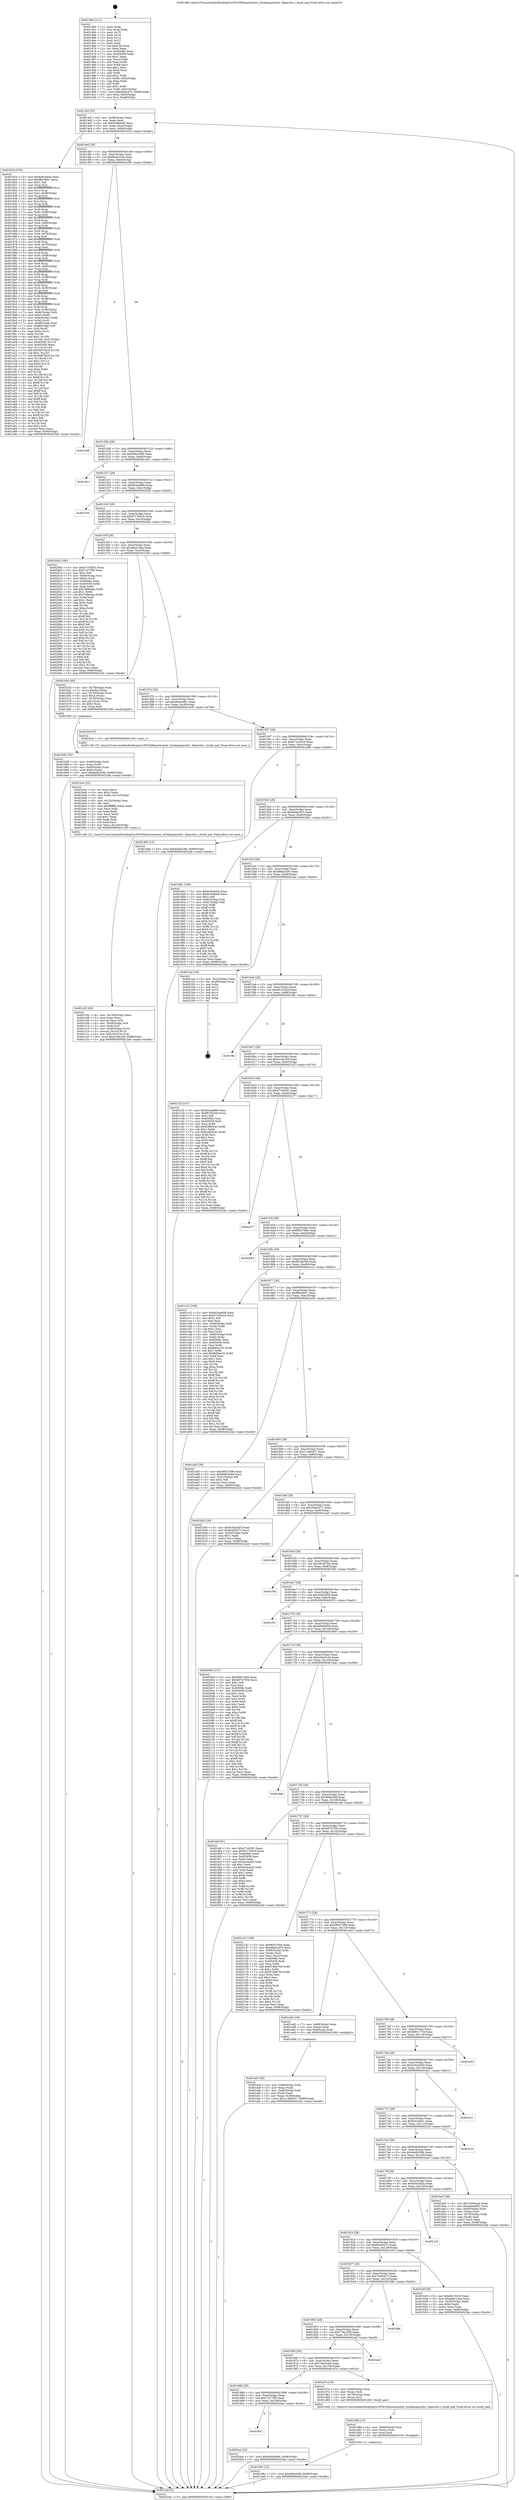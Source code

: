digraph "0x401460" {
  label = "0x401460 (/mnt/c/Users/mathe/Desktop/tcc/POCII/binaries/extr_h2odepspicotlst..libpicotls.c_build_aad_Final-ollvm.out::main(0))"
  labelloc = "t"
  node[shape=record]

  Entry [label="",width=0.3,height=0.3,shape=circle,fillcolor=black,style=filled]
  "0x4014cf" [label="{
     0x4014cf [32]\l
     | [instrs]\l
     &nbsp;&nbsp;0x4014cf \<+6\>: mov -0x98(%rbp),%eax\l
     &nbsp;&nbsp;0x4014d5 \<+2\>: mov %eax,%ecx\l
     &nbsp;&nbsp;0x4014d7 \<+6\>: sub $0x818febd8,%ecx\l
     &nbsp;&nbsp;0x4014dd \<+6\>: mov %eax,-0xac(%rbp)\l
     &nbsp;&nbsp;0x4014e3 \<+6\>: mov %ecx,-0xb0(%rbp)\l
     &nbsp;&nbsp;0x4014e9 \<+6\>: je 000000000040191b \<main+0x4bb\>\l
  }"]
  "0x40191b" [label="{
     0x40191b [376]\l
     | [instrs]\l
     &nbsp;&nbsp;0x40191b \<+5\>: mov $0x6c6c4d3a,%eax\l
     &nbsp;&nbsp;0x401920 \<+5\>: mov $0xff6c0b91,%ecx\l
     &nbsp;&nbsp;0x401925 \<+2\>: mov $0x1,%dl\l
     &nbsp;&nbsp;0x401927 \<+3\>: mov %rsp,%rsi\l
     &nbsp;&nbsp;0x40192a \<+4\>: add $0xfffffffffffffff0,%rsi\l
     &nbsp;&nbsp;0x40192e \<+3\>: mov %rsi,%rsp\l
     &nbsp;&nbsp;0x401931 \<+7\>: mov %rsi,-0x90(%rbp)\l
     &nbsp;&nbsp;0x401938 \<+3\>: mov %rsp,%rsi\l
     &nbsp;&nbsp;0x40193b \<+4\>: add $0xfffffffffffffff0,%rsi\l
     &nbsp;&nbsp;0x40193f \<+3\>: mov %rsi,%rsp\l
     &nbsp;&nbsp;0x401942 \<+3\>: mov %rsp,%rdi\l
     &nbsp;&nbsp;0x401945 \<+4\>: add $0xfffffffffffffff0,%rdi\l
     &nbsp;&nbsp;0x401949 \<+3\>: mov %rdi,%rsp\l
     &nbsp;&nbsp;0x40194c \<+7\>: mov %rdi,-0x88(%rbp)\l
     &nbsp;&nbsp;0x401953 \<+3\>: mov %rsp,%rdi\l
     &nbsp;&nbsp;0x401956 \<+4\>: add $0xfffffffffffffff0,%rdi\l
     &nbsp;&nbsp;0x40195a \<+3\>: mov %rdi,%rsp\l
     &nbsp;&nbsp;0x40195d \<+4\>: mov %rdi,-0x80(%rbp)\l
     &nbsp;&nbsp;0x401961 \<+3\>: mov %rsp,%rdi\l
     &nbsp;&nbsp;0x401964 \<+4\>: add $0xfffffffffffffff0,%rdi\l
     &nbsp;&nbsp;0x401968 \<+3\>: mov %rdi,%rsp\l
     &nbsp;&nbsp;0x40196b \<+4\>: mov %rdi,-0x78(%rbp)\l
     &nbsp;&nbsp;0x40196f \<+3\>: mov %rsp,%rdi\l
     &nbsp;&nbsp;0x401972 \<+4\>: add $0xfffffffffffffff0,%rdi\l
     &nbsp;&nbsp;0x401976 \<+3\>: mov %rdi,%rsp\l
     &nbsp;&nbsp;0x401979 \<+4\>: mov %rdi,-0x70(%rbp)\l
     &nbsp;&nbsp;0x40197d \<+3\>: mov %rsp,%rdi\l
     &nbsp;&nbsp;0x401980 \<+4\>: add $0xfffffffffffffff0,%rdi\l
     &nbsp;&nbsp;0x401984 \<+3\>: mov %rdi,%rsp\l
     &nbsp;&nbsp;0x401987 \<+4\>: mov %rdi,-0x68(%rbp)\l
     &nbsp;&nbsp;0x40198b \<+3\>: mov %rsp,%rdi\l
     &nbsp;&nbsp;0x40198e \<+4\>: add $0xfffffffffffffff0,%rdi\l
     &nbsp;&nbsp;0x401992 \<+3\>: mov %rdi,%rsp\l
     &nbsp;&nbsp;0x401995 \<+4\>: mov %rdi,-0x60(%rbp)\l
     &nbsp;&nbsp;0x401999 \<+3\>: mov %rsp,%rdi\l
     &nbsp;&nbsp;0x40199c \<+4\>: add $0xfffffffffffffff0,%rdi\l
     &nbsp;&nbsp;0x4019a0 \<+3\>: mov %rdi,%rsp\l
     &nbsp;&nbsp;0x4019a3 \<+4\>: mov %rdi,-0x58(%rbp)\l
     &nbsp;&nbsp;0x4019a7 \<+3\>: mov %rsp,%rdi\l
     &nbsp;&nbsp;0x4019aa \<+4\>: add $0xfffffffffffffff0,%rdi\l
     &nbsp;&nbsp;0x4019ae \<+3\>: mov %rdi,%rsp\l
     &nbsp;&nbsp;0x4019b1 \<+4\>: mov %rdi,-0x50(%rbp)\l
     &nbsp;&nbsp;0x4019b5 \<+3\>: mov %rsp,%rdi\l
     &nbsp;&nbsp;0x4019b8 \<+4\>: add $0xfffffffffffffff0,%rdi\l
     &nbsp;&nbsp;0x4019bc \<+3\>: mov %rdi,%rsp\l
     &nbsp;&nbsp;0x4019bf \<+4\>: mov %rdi,-0x48(%rbp)\l
     &nbsp;&nbsp;0x4019c3 \<+3\>: mov %rsp,%rdi\l
     &nbsp;&nbsp;0x4019c6 \<+4\>: add $0xfffffffffffffff0,%rdi\l
     &nbsp;&nbsp;0x4019ca \<+3\>: mov %rdi,%rsp\l
     &nbsp;&nbsp;0x4019cd \<+4\>: mov %rdi,-0x40(%rbp)\l
     &nbsp;&nbsp;0x4019d1 \<+7\>: mov -0x90(%rbp),%rdi\l
     &nbsp;&nbsp;0x4019d8 \<+6\>: movl $0x0,(%rdi)\l
     &nbsp;&nbsp;0x4019de \<+7\>: mov -0x9c(%rbp),%r8d\l
     &nbsp;&nbsp;0x4019e5 \<+3\>: mov %r8d,(%rsi)\l
     &nbsp;&nbsp;0x4019e8 \<+7\>: mov -0x88(%rbp),%rdi\l
     &nbsp;&nbsp;0x4019ef \<+7\>: mov -0xa8(%rbp),%r9\l
     &nbsp;&nbsp;0x4019f6 \<+3\>: mov %r9,(%rdi)\l
     &nbsp;&nbsp;0x4019f9 \<+3\>: cmpl $0x2,(%rsi)\l
     &nbsp;&nbsp;0x4019fc \<+4\>: setne %r10b\l
     &nbsp;&nbsp;0x401a00 \<+4\>: and $0x1,%r10b\l
     &nbsp;&nbsp;0x401a04 \<+4\>: mov %r10b,-0x31(%rbp)\l
     &nbsp;&nbsp;0x401a08 \<+8\>: mov 0x40508c,%r11d\l
     &nbsp;&nbsp;0x401a10 \<+7\>: mov 0x405058,%ebx\l
     &nbsp;&nbsp;0x401a17 \<+3\>: mov %r11d,%r14d\l
     &nbsp;&nbsp;0x401a1a \<+7\>: add $0x9287fac4,%r14d\l
     &nbsp;&nbsp;0x401a21 \<+4\>: sub $0x1,%r14d\l
     &nbsp;&nbsp;0x401a25 \<+7\>: sub $0x9287fac4,%r14d\l
     &nbsp;&nbsp;0x401a2c \<+4\>: imul %r14d,%r11d\l
     &nbsp;&nbsp;0x401a30 \<+4\>: and $0x1,%r11d\l
     &nbsp;&nbsp;0x401a34 \<+4\>: cmp $0x0,%r11d\l
     &nbsp;&nbsp;0x401a38 \<+4\>: sete %r10b\l
     &nbsp;&nbsp;0x401a3c \<+3\>: cmp $0xa,%ebx\l
     &nbsp;&nbsp;0x401a3f \<+4\>: setl %r15b\l
     &nbsp;&nbsp;0x401a43 \<+3\>: mov %r10b,%r12b\l
     &nbsp;&nbsp;0x401a46 \<+4\>: xor $0xff,%r12b\l
     &nbsp;&nbsp;0x401a4a \<+3\>: mov %r15b,%r13b\l
     &nbsp;&nbsp;0x401a4d \<+4\>: xor $0xff,%r13b\l
     &nbsp;&nbsp;0x401a51 \<+3\>: xor $0x1,%dl\l
     &nbsp;&nbsp;0x401a54 \<+3\>: mov %r12b,%sil\l
     &nbsp;&nbsp;0x401a57 \<+4\>: and $0xff,%sil\l
     &nbsp;&nbsp;0x401a5b \<+3\>: and %dl,%r10b\l
     &nbsp;&nbsp;0x401a5e \<+3\>: mov %r13b,%dil\l
     &nbsp;&nbsp;0x401a61 \<+4\>: and $0xff,%dil\l
     &nbsp;&nbsp;0x401a65 \<+3\>: and %dl,%r15b\l
     &nbsp;&nbsp;0x401a68 \<+3\>: or %r10b,%sil\l
     &nbsp;&nbsp;0x401a6b \<+3\>: or %r15b,%dil\l
     &nbsp;&nbsp;0x401a6e \<+3\>: xor %dil,%sil\l
     &nbsp;&nbsp;0x401a71 \<+3\>: or %r13b,%r12b\l
     &nbsp;&nbsp;0x401a74 \<+4\>: xor $0xff,%r12b\l
     &nbsp;&nbsp;0x401a78 \<+3\>: or $0x1,%dl\l
     &nbsp;&nbsp;0x401a7b \<+3\>: and %dl,%r12b\l
     &nbsp;&nbsp;0x401a7e \<+3\>: or %r12b,%sil\l
     &nbsp;&nbsp;0x401a81 \<+4\>: test $0x1,%sil\l
     &nbsp;&nbsp;0x401a85 \<+3\>: cmovne %ecx,%eax\l
     &nbsp;&nbsp;0x401a88 \<+6\>: mov %eax,-0x98(%rbp)\l
     &nbsp;&nbsp;0x401a8e \<+5\>: jmp 00000000004022ab \<main+0xe4b\>\l
  }"]
  "0x4014ef" [label="{
     0x4014ef [28]\l
     | [instrs]\l
     &nbsp;&nbsp;0x4014ef \<+5\>: jmp 00000000004014f4 \<main+0x94\>\l
     &nbsp;&nbsp;0x4014f4 \<+6\>: mov -0xac(%rbp),%eax\l
     &nbsp;&nbsp;0x4014fa \<+5\>: sub $0x8aa5c224,%eax\l
     &nbsp;&nbsp;0x4014ff \<+6\>: mov %eax,-0xb4(%rbp)\l
     &nbsp;&nbsp;0x401505 \<+6\>: je 0000000000401e06 \<main+0x9a6\>\l
  }"]
  Exit [label="",width=0.3,height=0.3,shape=circle,fillcolor=black,style=filled,peripheries=2]
  "0x401e06" [label="{
     0x401e06\l
  }", style=dashed]
  "0x40150b" [label="{
     0x40150b [28]\l
     | [instrs]\l
     &nbsp;&nbsp;0x40150b \<+5\>: jmp 0000000000401510 \<main+0xb0\>\l
     &nbsp;&nbsp;0x401510 \<+6\>: mov -0xac(%rbp),%eax\l
     &nbsp;&nbsp;0x401516 \<+5\>: sub $0x906c5e69,%eax\l
     &nbsp;&nbsp;0x40151b \<+6\>: mov %eax,-0xb8(%rbp)\l
     &nbsp;&nbsp;0x401521 \<+6\>: je 0000000000401ab1 \<main+0x651\>\l
  }"]
  "0x4018a7" [label="{
     0x4018a7\l
  }", style=dashed]
  "0x401ab1" [label="{
     0x401ab1\l
  }", style=dashed]
  "0x401527" [label="{
     0x401527 [28]\l
     | [instrs]\l
     &nbsp;&nbsp;0x401527 \<+5\>: jmp 000000000040152c \<main+0xcc\>\l
     &nbsp;&nbsp;0x40152c \<+6\>: mov -0xac(%rbp),%eax\l
     &nbsp;&nbsp;0x401532 \<+5\>: sub $0x943aa698,%eax\l
     &nbsp;&nbsp;0x401537 \<+6\>: mov %eax,-0xbc(%rbp)\l
     &nbsp;&nbsp;0x40153d \<+6\>: je 0000000000402205 \<main+0xda5\>\l
  }"]
  "0x4020aa" [label="{
     0x4020aa [15]\l
     | [instrs]\l
     &nbsp;&nbsp;0x4020aa \<+10\>: movl $0x4095de94,-0x98(%rbp)\l
     &nbsp;&nbsp;0x4020b4 \<+5\>: jmp 00000000004022ab \<main+0xe4b\>\l
  }"]
  "0x402205" [label="{
     0x402205\l
  }", style=dashed]
  "0x401543" [label="{
     0x401543 [28]\l
     | [instrs]\l
     &nbsp;&nbsp;0x401543 \<+5\>: jmp 0000000000401548 \<main+0xe8\>\l
     &nbsp;&nbsp;0x401548 \<+6\>: mov -0xac(%rbp),%eax\l
     &nbsp;&nbsp;0x40154e \<+5\>: sub $0x97170619,%eax\l
     &nbsp;&nbsp;0x401553 \<+6\>: mov %eax,-0xc0(%rbp)\l
     &nbsp;&nbsp;0x401559 \<+6\>: je 000000000040200a \<main+0xbaa\>\l
  }"]
  "0x401d9c" [label="{
     0x401d9c [15]\l
     | [instrs]\l
     &nbsp;&nbsp;0x401d9c \<+10\>: movl $0x469ce30f,-0x98(%rbp)\l
     &nbsp;&nbsp;0x401da6 \<+5\>: jmp 00000000004022ab \<main+0xe4b\>\l
  }"]
  "0x40200a" [label="{
     0x40200a [160]\l
     | [instrs]\l
     &nbsp;&nbsp;0x40200a \<+5\>: mov $0xe71645f1,%eax\l
     &nbsp;&nbsp;0x40200f \<+5\>: mov $0x7c277ff3,%ecx\l
     &nbsp;&nbsp;0x402014 \<+2\>: mov $0x1,%dl\l
     &nbsp;&nbsp;0x402016 \<+7\>: mov -0x90(%rbp),%rsi\l
     &nbsp;&nbsp;0x40201d \<+6\>: movl $0x0,(%rsi)\l
     &nbsp;&nbsp;0x402023 \<+7\>: mov 0x40508c,%edi\l
     &nbsp;&nbsp;0x40202a \<+8\>: mov 0x405058,%r8d\l
     &nbsp;&nbsp;0x402032 \<+3\>: mov %edi,%r9d\l
     &nbsp;&nbsp;0x402035 \<+7\>: add $0x7fd8cbee,%r9d\l
     &nbsp;&nbsp;0x40203c \<+4\>: sub $0x1,%r9d\l
     &nbsp;&nbsp;0x402040 \<+7\>: sub $0x7fd8cbee,%r9d\l
     &nbsp;&nbsp;0x402047 \<+4\>: imul %r9d,%edi\l
     &nbsp;&nbsp;0x40204b \<+3\>: and $0x1,%edi\l
     &nbsp;&nbsp;0x40204e \<+3\>: cmp $0x0,%edi\l
     &nbsp;&nbsp;0x402051 \<+4\>: sete %r10b\l
     &nbsp;&nbsp;0x402055 \<+4\>: cmp $0xa,%r8d\l
     &nbsp;&nbsp;0x402059 \<+4\>: setl %r11b\l
     &nbsp;&nbsp;0x40205d \<+3\>: mov %r10b,%bl\l
     &nbsp;&nbsp;0x402060 \<+3\>: xor $0xff,%bl\l
     &nbsp;&nbsp;0x402063 \<+3\>: mov %r11b,%r14b\l
     &nbsp;&nbsp;0x402066 \<+4\>: xor $0xff,%r14b\l
     &nbsp;&nbsp;0x40206a \<+3\>: xor $0x0,%dl\l
     &nbsp;&nbsp;0x40206d \<+3\>: mov %bl,%r15b\l
     &nbsp;&nbsp;0x402070 \<+4\>: and $0x0,%r15b\l
     &nbsp;&nbsp;0x402074 \<+3\>: and %dl,%r10b\l
     &nbsp;&nbsp;0x402077 \<+3\>: mov %r14b,%r12b\l
     &nbsp;&nbsp;0x40207a \<+4\>: and $0x0,%r12b\l
     &nbsp;&nbsp;0x40207e \<+3\>: and %dl,%r11b\l
     &nbsp;&nbsp;0x402081 \<+3\>: or %r10b,%r15b\l
     &nbsp;&nbsp;0x402084 \<+3\>: or %r11b,%r12b\l
     &nbsp;&nbsp;0x402087 \<+3\>: xor %r12b,%r15b\l
     &nbsp;&nbsp;0x40208a \<+3\>: or %r14b,%bl\l
     &nbsp;&nbsp;0x40208d \<+3\>: xor $0xff,%bl\l
     &nbsp;&nbsp;0x402090 \<+3\>: or $0x0,%dl\l
     &nbsp;&nbsp;0x402093 \<+2\>: and %dl,%bl\l
     &nbsp;&nbsp;0x402095 \<+3\>: or %bl,%r15b\l
     &nbsp;&nbsp;0x402098 \<+4\>: test $0x1,%r15b\l
     &nbsp;&nbsp;0x40209c \<+3\>: cmovne %ecx,%eax\l
     &nbsp;&nbsp;0x40209f \<+6\>: mov %eax,-0x98(%rbp)\l
     &nbsp;&nbsp;0x4020a5 \<+5\>: jmp 00000000004022ab \<main+0xe4b\>\l
  }"]
  "0x40155f" [label="{
     0x40155f [28]\l
     | [instrs]\l
     &nbsp;&nbsp;0x40155f \<+5\>: jmp 0000000000401564 \<main+0x104\>\l
     &nbsp;&nbsp;0x401564 \<+6\>: mov -0xac(%rbp),%eax\l
     &nbsp;&nbsp;0x40156a \<+5\>: sub $0xa8a21aba,%eax\l
     &nbsp;&nbsp;0x40156f \<+6\>: mov %eax,-0xc4(%rbp)\l
     &nbsp;&nbsp;0x401575 \<+6\>: je 0000000000401b5d \<main+0x6fd\>\l
  }"]
  "0x401d8d" [label="{
     0x401d8d [15]\l
     | [instrs]\l
     &nbsp;&nbsp;0x401d8d \<+4\>: mov -0x68(%rbp),%rax\l
     &nbsp;&nbsp;0x401d91 \<+3\>: mov (%rax),%rax\l
     &nbsp;&nbsp;0x401d94 \<+3\>: mov %rax,%rdi\l
     &nbsp;&nbsp;0x401d97 \<+5\>: call 0000000000401030 \<free@plt\>\l
     | [calls]\l
     &nbsp;&nbsp;0x401030 \{1\} (unknown)\l
  }"]
  "0x401b5d" [label="{
     0x401b5d [40]\l
     | [instrs]\l
     &nbsp;&nbsp;0x401b5d \<+4\>: mov -0x78(%rbp),%rax\l
     &nbsp;&nbsp;0x401b61 \<+7\>: movq $0x64,(%rax)\l
     &nbsp;&nbsp;0x401b68 \<+4\>: mov -0x70(%rbp),%rax\l
     &nbsp;&nbsp;0x401b6c \<+6\>: movl $0x5,(%rax)\l
     &nbsp;&nbsp;0x401b72 \<+4\>: mov -0x70(%rbp),%rax\l
     &nbsp;&nbsp;0x401b76 \<+3\>: movslq (%rax),%rax\l
     &nbsp;&nbsp;0x401b79 \<+4\>: shl $0x3,%rax\l
     &nbsp;&nbsp;0x401b7d \<+3\>: mov %rax,%rdi\l
     &nbsp;&nbsp;0x401b80 \<+5\>: call 0000000000401050 \<malloc@plt\>\l
     | [calls]\l
     &nbsp;&nbsp;0x401050 \{1\} (unknown)\l
  }"]
  "0x40157b" [label="{
     0x40157b [28]\l
     | [instrs]\l
     &nbsp;&nbsp;0x40157b \<+5\>: jmp 0000000000401580 \<main+0x120\>\l
     &nbsp;&nbsp;0x401580 \<+6\>: mov -0xac(%rbp),%eax\l
     &nbsp;&nbsp;0x401586 \<+5\>: sub $0xabeedd61,%eax\l
     &nbsp;&nbsp;0x40158b \<+6\>: mov %eax,-0xc8(%rbp)\l
     &nbsp;&nbsp;0x401591 \<+6\>: je 0000000000401bc9 \<main+0x769\>\l
  }"]
  "0x40188b" [label="{
     0x40188b [28]\l
     | [instrs]\l
     &nbsp;&nbsp;0x40188b \<+5\>: jmp 0000000000401890 \<main+0x430\>\l
     &nbsp;&nbsp;0x401890 \<+6\>: mov -0xac(%rbp),%eax\l
     &nbsp;&nbsp;0x401896 \<+5\>: sub $0x7c277ff3,%eax\l
     &nbsp;&nbsp;0x40189b \<+6\>: mov %eax,-0x138(%rbp)\l
     &nbsp;&nbsp;0x4018a1 \<+6\>: je 00000000004020aa \<main+0xc4a\>\l
  }"]
  "0x401bc9" [label="{
     0x401bc9 [5]\l
     | [instrs]\l
     &nbsp;&nbsp;0x401bc9 \<+5\>: call 0000000000401160 \<next_i\>\l
     | [calls]\l
     &nbsp;&nbsp;0x401160 \{5\} (/mnt/c/Users/mathe/Desktop/tcc/POCII/binaries/extr_h2odepspicotlst..libpicotls.c_build_aad_Final-ollvm.out::next_i)\l
  }"]
  "0x401597" [label="{
     0x401597 [28]\l
     | [instrs]\l
     &nbsp;&nbsp;0x401597 \<+5\>: jmp 000000000040159c \<main+0x13c\>\l
     &nbsp;&nbsp;0x40159c \<+6\>: mov -0xac(%rbp),%eax\l
     &nbsp;&nbsp;0x4015a2 \<+5\>: sub $0xb71b3e16,%eax\l
     &nbsp;&nbsp;0x4015a7 \<+6\>: mov %eax,-0xcc(%rbp)\l
     &nbsp;&nbsp;0x4015ad \<+6\>: je 0000000000401d6b \<main+0x90b\>\l
  }"]
  "0x401d7a" [label="{
     0x401d7a [19]\l
     | [instrs]\l
     &nbsp;&nbsp;0x401d7a \<+4\>: mov -0x68(%rbp),%rax\l
     &nbsp;&nbsp;0x401d7e \<+3\>: mov (%rax),%rdi\l
     &nbsp;&nbsp;0x401d81 \<+4\>: mov -0x78(%rbp),%rax\l
     &nbsp;&nbsp;0x401d85 \<+3\>: mov (%rax),%rsi\l
     &nbsp;&nbsp;0x401d88 \<+5\>: call 0000000000401400 \<build_aad\>\l
     | [calls]\l
     &nbsp;&nbsp;0x401400 \{1\} (/mnt/c/Users/mathe/Desktop/tcc/POCII/binaries/extr_h2odepspicotlst..libpicotls.c_build_aad_Final-ollvm.out::build_aad)\l
  }"]
  "0x401d6b" [label="{
     0x401d6b [15]\l
     | [instrs]\l
     &nbsp;&nbsp;0x401d6b \<+10\>: movl $0x6adb3c9b,-0x98(%rbp)\l
     &nbsp;&nbsp;0x401d75 \<+5\>: jmp 00000000004022ab \<main+0xe4b\>\l
  }"]
  "0x4015b3" [label="{
     0x4015b3 [28]\l
     | [instrs]\l
     &nbsp;&nbsp;0x4015b3 \<+5\>: jmp 00000000004015b8 \<main+0x158\>\l
     &nbsp;&nbsp;0x4015b8 \<+6\>: mov -0xac(%rbp),%eax\l
     &nbsp;&nbsp;0x4015be \<+5\>: sub $0xd4dac97c,%eax\l
     &nbsp;&nbsp;0x4015c3 \<+6\>: mov %eax,-0xd0(%rbp)\l
     &nbsp;&nbsp;0x4015c9 \<+6\>: je 00000000004018b1 \<main+0x451\>\l
  }"]
  "0x40186f" [label="{
     0x40186f [28]\l
     | [instrs]\l
     &nbsp;&nbsp;0x40186f \<+5\>: jmp 0000000000401874 \<main+0x414\>\l
     &nbsp;&nbsp;0x401874 \<+6\>: mov -0xac(%rbp),%eax\l
     &nbsp;&nbsp;0x40187a \<+5\>: sub $0x7adc4cad,%eax\l
     &nbsp;&nbsp;0x40187f \<+6\>: mov %eax,-0x134(%rbp)\l
     &nbsp;&nbsp;0x401885 \<+6\>: je 0000000000401d7a \<main+0x91a\>\l
  }"]
  "0x4018b1" [label="{
     0x4018b1 [106]\l
     | [instrs]\l
     &nbsp;&nbsp;0x4018b1 \<+5\>: mov $0x6c6c4d3a,%eax\l
     &nbsp;&nbsp;0x4018b6 \<+5\>: mov $0x818febd8,%ecx\l
     &nbsp;&nbsp;0x4018bb \<+2\>: mov $0x1,%dl\l
     &nbsp;&nbsp;0x4018bd \<+7\>: mov -0x92(%rbp),%sil\l
     &nbsp;&nbsp;0x4018c4 \<+7\>: mov -0x91(%rbp),%dil\l
     &nbsp;&nbsp;0x4018cb \<+3\>: mov %sil,%r8b\l
     &nbsp;&nbsp;0x4018ce \<+4\>: xor $0xff,%r8b\l
     &nbsp;&nbsp;0x4018d2 \<+3\>: mov %dil,%r9b\l
     &nbsp;&nbsp;0x4018d5 \<+4\>: xor $0xff,%r9b\l
     &nbsp;&nbsp;0x4018d9 \<+3\>: xor $0x0,%dl\l
     &nbsp;&nbsp;0x4018dc \<+3\>: mov %r8b,%r10b\l
     &nbsp;&nbsp;0x4018df \<+4\>: and $0x0,%r10b\l
     &nbsp;&nbsp;0x4018e3 \<+3\>: and %dl,%sil\l
     &nbsp;&nbsp;0x4018e6 \<+3\>: mov %r9b,%r11b\l
     &nbsp;&nbsp;0x4018e9 \<+4\>: and $0x0,%r11b\l
     &nbsp;&nbsp;0x4018ed \<+3\>: and %dl,%dil\l
     &nbsp;&nbsp;0x4018f0 \<+3\>: or %sil,%r10b\l
     &nbsp;&nbsp;0x4018f3 \<+3\>: or %dil,%r11b\l
     &nbsp;&nbsp;0x4018f6 \<+3\>: xor %r11b,%r10b\l
     &nbsp;&nbsp;0x4018f9 \<+3\>: or %r9b,%r8b\l
     &nbsp;&nbsp;0x4018fc \<+4\>: xor $0xff,%r8b\l
     &nbsp;&nbsp;0x401900 \<+3\>: or $0x0,%dl\l
     &nbsp;&nbsp;0x401903 \<+3\>: and %dl,%r8b\l
     &nbsp;&nbsp;0x401906 \<+3\>: or %r8b,%r10b\l
     &nbsp;&nbsp;0x401909 \<+4\>: test $0x1,%r10b\l
     &nbsp;&nbsp;0x40190d \<+3\>: cmovne %ecx,%eax\l
     &nbsp;&nbsp;0x401910 \<+6\>: mov %eax,-0x98(%rbp)\l
     &nbsp;&nbsp;0x401916 \<+5\>: jmp 00000000004022ab \<main+0xe4b\>\l
  }"]
  "0x4015cf" [label="{
     0x4015cf [28]\l
     | [instrs]\l
     &nbsp;&nbsp;0x4015cf \<+5\>: jmp 00000000004015d4 \<main+0x174\>\l
     &nbsp;&nbsp;0x4015d4 \<+6\>: mov -0xac(%rbp),%eax\l
     &nbsp;&nbsp;0x4015da \<+5\>: sub $0xd8eb2450,%eax\l
     &nbsp;&nbsp;0x4015df \<+6\>: mov %eax,-0xd4(%rbp)\l
     &nbsp;&nbsp;0x4015e5 \<+6\>: je 00000000004021ae \<main+0xd4e\>\l
  }"]
  "0x4022ab" [label="{
     0x4022ab [5]\l
     | [instrs]\l
     &nbsp;&nbsp;0x4022ab \<+5\>: jmp 00000000004014cf \<main+0x6f\>\l
  }"]
  "0x401460" [label="{
     0x401460 [111]\l
     | [instrs]\l
     &nbsp;&nbsp;0x401460 \<+1\>: push %rbp\l
     &nbsp;&nbsp;0x401461 \<+3\>: mov %rsp,%rbp\l
     &nbsp;&nbsp;0x401464 \<+2\>: push %r15\l
     &nbsp;&nbsp;0x401466 \<+2\>: push %r14\l
     &nbsp;&nbsp;0x401468 \<+2\>: push %r13\l
     &nbsp;&nbsp;0x40146a \<+2\>: push %r12\l
     &nbsp;&nbsp;0x40146c \<+1\>: push %rbx\l
     &nbsp;&nbsp;0x40146d \<+7\>: sub $0x128,%rsp\l
     &nbsp;&nbsp;0x401474 \<+2\>: xor %eax,%eax\l
     &nbsp;&nbsp;0x401476 \<+7\>: mov 0x40508c,%ecx\l
     &nbsp;&nbsp;0x40147d \<+7\>: mov 0x405058,%edx\l
     &nbsp;&nbsp;0x401484 \<+3\>: sub $0x1,%eax\l
     &nbsp;&nbsp;0x401487 \<+3\>: mov %ecx,%r8d\l
     &nbsp;&nbsp;0x40148a \<+3\>: add %eax,%r8d\l
     &nbsp;&nbsp;0x40148d \<+4\>: imul %r8d,%ecx\l
     &nbsp;&nbsp;0x401491 \<+3\>: and $0x1,%ecx\l
     &nbsp;&nbsp;0x401494 \<+3\>: cmp $0x0,%ecx\l
     &nbsp;&nbsp;0x401497 \<+4\>: sete %r9b\l
     &nbsp;&nbsp;0x40149b \<+4\>: and $0x1,%r9b\l
     &nbsp;&nbsp;0x40149f \<+7\>: mov %r9b,-0x92(%rbp)\l
     &nbsp;&nbsp;0x4014a6 \<+3\>: cmp $0xa,%edx\l
     &nbsp;&nbsp;0x4014a9 \<+4\>: setl %r9b\l
     &nbsp;&nbsp;0x4014ad \<+4\>: and $0x1,%r9b\l
     &nbsp;&nbsp;0x4014b1 \<+7\>: mov %r9b,-0x91(%rbp)\l
     &nbsp;&nbsp;0x4014b8 \<+10\>: movl $0xd4dac97c,-0x98(%rbp)\l
     &nbsp;&nbsp;0x4014c2 \<+6\>: mov %edi,-0x9c(%rbp)\l
     &nbsp;&nbsp;0x4014c8 \<+7\>: mov %rsi,-0xa8(%rbp)\l
  }"]
  "0x401eaf" [label="{
     0x401eaf\l
  }", style=dashed]
  "0x401853" [label="{
     0x401853 [28]\l
     | [instrs]\l
     &nbsp;&nbsp;0x401853 \<+5\>: jmp 0000000000401858 \<main+0x3f8\>\l
     &nbsp;&nbsp;0x401858 \<+6\>: mov -0xac(%rbp),%eax\l
     &nbsp;&nbsp;0x40185e \<+5\>: sub $0x77acc258,%eax\l
     &nbsp;&nbsp;0x401863 \<+6\>: mov %eax,-0x130(%rbp)\l
     &nbsp;&nbsp;0x401869 \<+6\>: je 0000000000401eaf \<main+0xa4f\>\l
  }"]
  "0x4021ae" [label="{
     0x4021ae [18]\l
     | [instrs]\l
     &nbsp;&nbsp;0x4021ae \<+3\>: mov -0x2c(%rbp),%eax\l
     &nbsp;&nbsp;0x4021b1 \<+4\>: lea -0x28(%rbp),%rsp\l
     &nbsp;&nbsp;0x4021b5 \<+1\>: pop %rbx\l
     &nbsp;&nbsp;0x4021b6 \<+2\>: pop %r12\l
     &nbsp;&nbsp;0x4021b8 \<+2\>: pop %r13\l
     &nbsp;&nbsp;0x4021ba \<+2\>: pop %r14\l
     &nbsp;&nbsp;0x4021bc \<+2\>: pop %r15\l
     &nbsp;&nbsp;0x4021be \<+1\>: pop %rbp\l
     &nbsp;&nbsp;0x4021bf \<+1\>: ret\l
  }"]
  "0x4015eb" [label="{
     0x4015eb [28]\l
     | [instrs]\l
     &nbsp;&nbsp;0x4015eb \<+5\>: jmp 00000000004015f0 \<main+0x190\>\l
     &nbsp;&nbsp;0x4015f0 \<+6\>: mov -0xac(%rbp),%eax\l
     &nbsp;&nbsp;0x4015f6 \<+5\>: sub $0xdb13341f,%eax\l
     &nbsp;&nbsp;0x4015fb \<+6\>: mov %eax,-0xd8(%rbp)\l
     &nbsp;&nbsp;0x401601 \<+6\>: je 0000000000401f8c \<main+0xb2c\>\l
  }"]
  "0x401f9b" [label="{
     0x401f9b\l
  }", style=dashed]
  "0x401f8c" [label="{
     0x401f8c\l
  }", style=dashed]
  "0x401607" [label="{
     0x401607 [28]\l
     | [instrs]\l
     &nbsp;&nbsp;0x401607 \<+5\>: jmp 000000000040160c \<main+0x1ac\>\l
     &nbsp;&nbsp;0x40160c \<+6\>: mov -0xac(%rbp),%eax\l
     &nbsp;&nbsp;0x401612 \<+5\>: sub $0xe1ddc2ef,%eax\l
     &nbsp;&nbsp;0x401617 \<+6\>: mov %eax,-0xdc(%rbp)\l
     &nbsp;&nbsp;0x40161d \<+6\>: je 0000000000401c2f \<main+0x7cf\>\l
  }"]
  "0x401c02" [label="{
     0x401c02 [45]\l
     | [instrs]\l
     &nbsp;&nbsp;0x401c02 \<+6\>: mov -0x140(%rbp),%ecx\l
     &nbsp;&nbsp;0x401c08 \<+3\>: imul %eax,%ecx\l
     &nbsp;&nbsp;0x401c0b \<+3\>: movslq %ecx,%r8\l
     &nbsp;&nbsp;0x401c0e \<+4\>: mov -0x68(%rbp),%r9\l
     &nbsp;&nbsp;0x401c12 \<+3\>: mov (%r9),%r9\l
     &nbsp;&nbsp;0x401c15 \<+4\>: mov -0x60(%rbp),%r10\l
     &nbsp;&nbsp;0x401c19 \<+3\>: movslq (%r10),%r10\l
     &nbsp;&nbsp;0x401c1c \<+4\>: mov %r8,(%r9,%r10,8)\l
     &nbsp;&nbsp;0x401c20 \<+10\>: movl $0xe1ddc2ef,-0x98(%rbp)\l
     &nbsp;&nbsp;0x401c2a \<+5\>: jmp 00000000004022ab \<main+0xe4b\>\l
  }"]
  "0x401c2f" [label="{
     0x401c2f [147]\l
     | [instrs]\l
     &nbsp;&nbsp;0x401c2f \<+5\>: mov $0x943aa698,%eax\l
     &nbsp;&nbsp;0x401c34 \<+5\>: mov $0xf8184344,%ecx\l
     &nbsp;&nbsp;0x401c39 \<+2\>: mov $0x1,%dl\l
     &nbsp;&nbsp;0x401c3b \<+7\>: mov 0x40508c,%esi\l
     &nbsp;&nbsp;0x401c42 \<+7\>: mov 0x405058,%edi\l
     &nbsp;&nbsp;0x401c49 \<+3\>: mov %esi,%r8d\l
     &nbsp;&nbsp;0x401c4c \<+7\>: add $0xb38b0cac,%r8d\l
     &nbsp;&nbsp;0x401c53 \<+4\>: sub $0x1,%r8d\l
     &nbsp;&nbsp;0x401c57 \<+7\>: sub $0xb38b0cac,%r8d\l
     &nbsp;&nbsp;0x401c5e \<+4\>: imul %r8d,%esi\l
     &nbsp;&nbsp;0x401c62 \<+3\>: and $0x1,%esi\l
     &nbsp;&nbsp;0x401c65 \<+3\>: cmp $0x0,%esi\l
     &nbsp;&nbsp;0x401c68 \<+4\>: sete %r9b\l
     &nbsp;&nbsp;0x401c6c \<+3\>: cmp $0xa,%edi\l
     &nbsp;&nbsp;0x401c6f \<+4\>: setl %r10b\l
     &nbsp;&nbsp;0x401c73 \<+3\>: mov %r9b,%r11b\l
     &nbsp;&nbsp;0x401c76 \<+4\>: xor $0xff,%r11b\l
     &nbsp;&nbsp;0x401c7a \<+3\>: mov %r10b,%bl\l
     &nbsp;&nbsp;0x401c7d \<+3\>: xor $0xff,%bl\l
     &nbsp;&nbsp;0x401c80 \<+3\>: xor $0x0,%dl\l
     &nbsp;&nbsp;0x401c83 \<+3\>: mov %r11b,%r14b\l
     &nbsp;&nbsp;0x401c86 \<+4\>: and $0x0,%r14b\l
     &nbsp;&nbsp;0x401c8a \<+3\>: and %dl,%r9b\l
     &nbsp;&nbsp;0x401c8d \<+3\>: mov %bl,%r15b\l
     &nbsp;&nbsp;0x401c90 \<+4\>: and $0x0,%r15b\l
     &nbsp;&nbsp;0x401c94 \<+3\>: and %dl,%r10b\l
     &nbsp;&nbsp;0x401c97 \<+3\>: or %r9b,%r14b\l
     &nbsp;&nbsp;0x401c9a \<+3\>: or %r10b,%r15b\l
     &nbsp;&nbsp;0x401c9d \<+3\>: xor %r15b,%r14b\l
     &nbsp;&nbsp;0x401ca0 \<+3\>: or %bl,%r11b\l
     &nbsp;&nbsp;0x401ca3 \<+4\>: xor $0xff,%r11b\l
     &nbsp;&nbsp;0x401ca7 \<+3\>: or $0x0,%dl\l
     &nbsp;&nbsp;0x401caa \<+3\>: and %dl,%r11b\l
     &nbsp;&nbsp;0x401cad \<+3\>: or %r11b,%r14b\l
     &nbsp;&nbsp;0x401cb0 \<+4\>: test $0x1,%r14b\l
     &nbsp;&nbsp;0x401cb4 \<+3\>: cmovne %ecx,%eax\l
     &nbsp;&nbsp;0x401cb7 \<+6\>: mov %eax,-0x98(%rbp)\l
     &nbsp;&nbsp;0x401cbd \<+5\>: jmp 00000000004022ab \<main+0xe4b\>\l
  }"]
  "0x401623" [label="{
     0x401623 [28]\l
     | [instrs]\l
     &nbsp;&nbsp;0x401623 \<+5\>: jmp 0000000000401628 \<main+0x1c8\>\l
     &nbsp;&nbsp;0x401628 \<+6\>: mov -0xac(%rbp),%eax\l
     &nbsp;&nbsp;0x40162e \<+5\>: sub $0xe71645f1,%eax\l
     &nbsp;&nbsp;0x401633 \<+6\>: mov %eax,-0xe0(%rbp)\l
     &nbsp;&nbsp;0x401639 \<+6\>: je 0000000000402277 \<main+0xe17\>\l
  }"]
  "0x401bce" [label="{
     0x401bce [52]\l
     | [instrs]\l
     &nbsp;&nbsp;0x401bce \<+2\>: xor %ecx,%ecx\l
     &nbsp;&nbsp;0x401bd0 \<+5\>: mov $0x2,%edx\l
     &nbsp;&nbsp;0x401bd5 \<+6\>: mov %edx,-0x13c(%rbp)\l
     &nbsp;&nbsp;0x401bdb \<+1\>: cltd\l
     &nbsp;&nbsp;0x401bdc \<+6\>: mov -0x13c(%rbp),%esi\l
     &nbsp;&nbsp;0x401be2 \<+2\>: idiv %esi\l
     &nbsp;&nbsp;0x401be4 \<+6\>: imul $0xfffffffe,%edx,%edx\l
     &nbsp;&nbsp;0x401bea \<+2\>: mov %ecx,%edi\l
     &nbsp;&nbsp;0x401bec \<+2\>: sub %edx,%edi\l
     &nbsp;&nbsp;0x401bee \<+2\>: mov %ecx,%edx\l
     &nbsp;&nbsp;0x401bf0 \<+3\>: sub $0x1,%edx\l
     &nbsp;&nbsp;0x401bf3 \<+2\>: add %edx,%edi\l
     &nbsp;&nbsp;0x401bf5 \<+2\>: sub %edi,%ecx\l
     &nbsp;&nbsp;0x401bf7 \<+6\>: mov %ecx,-0x140(%rbp)\l
     &nbsp;&nbsp;0x401bfd \<+5\>: call 0000000000401160 \<next_i\>\l
     | [calls]\l
     &nbsp;&nbsp;0x401160 \{5\} (/mnt/c/Users/mathe/Desktop/tcc/POCII/binaries/extr_h2odepspicotlst..libpicotls.c_build_aad_Final-ollvm.out::next_i)\l
  }"]
  "0x402277" [label="{
     0x402277\l
  }", style=dashed]
  "0x40163f" [label="{
     0x40163f [28]\l
     | [instrs]\l
     &nbsp;&nbsp;0x40163f \<+5\>: jmp 0000000000401644 \<main+0x1e4\>\l
     &nbsp;&nbsp;0x401644 \<+6\>: mov -0xac(%rbp),%eax\l
     &nbsp;&nbsp;0x40164a \<+5\>: sub $0xf65e79d4,%eax\l
     &nbsp;&nbsp;0x40164f \<+6\>: mov %eax,-0xe4(%rbp)\l
     &nbsp;&nbsp;0x401655 \<+6\>: je 0000000000402293 \<main+0xe33\>\l
  }"]
  "0x401b85" [label="{
     0x401b85 [32]\l
     | [instrs]\l
     &nbsp;&nbsp;0x401b85 \<+4\>: mov -0x68(%rbp),%rdi\l
     &nbsp;&nbsp;0x401b89 \<+3\>: mov %rax,(%rdi)\l
     &nbsp;&nbsp;0x401b8c \<+4\>: mov -0x60(%rbp),%rax\l
     &nbsp;&nbsp;0x401b90 \<+6\>: movl $0x0,(%rax)\l
     &nbsp;&nbsp;0x401b96 \<+10\>: movl $0x6adb3c9b,-0x98(%rbp)\l
     &nbsp;&nbsp;0x401ba0 \<+5\>: jmp 00000000004022ab \<main+0xe4b\>\l
  }"]
  "0x402293" [label="{
     0x402293\l
  }", style=dashed]
  "0x40165b" [label="{
     0x40165b [28]\l
     | [instrs]\l
     &nbsp;&nbsp;0x40165b \<+5\>: jmp 0000000000401660 \<main+0x200\>\l
     &nbsp;&nbsp;0x401660 \<+6\>: mov -0xac(%rbp),%eax\l
     &nbsp;&nbsp;0x401666 \<+5\>: sub $0xf8184344,%eax\l
     &nbsp;&nbsp;0x40166b \<+6\>: mov %eax,-0xe8(%rbp)\l
     &nbsp;&nbsp;0x401671 \<+6\>: je 0000000000401cc2 \<main+0x862\>\l
  }"]
  "0x401837" [label="{
     0x401837 [28]\l
     | [instrs]\l
     &nbsp;&nbsp;0x401837 \<+5\>: jmp 000000000040183c \<main+0x3dc\>\l
     &nbsp;&nbsp;0x40183c \<+6\>: mov -0xac(%rbp),%eax\l
     &nbsp;&nbsp;0x401842 \<+5\>: sub $0x74a50e73,%eax\l
     &nbsp;&nbsp;0x401847 \<+6\>: mov %eax,-0x12c(%rbp)\l
     &nbsp;&nbsp;0x40184d \<+6\>: je 0000000000401f9b \<main+0xb3b\>\l
  }"]
  "0x401cc2" [label="{
     0x401cc2 [169]\l
     | [instrs]\l
     &nbsp;&nbsp;0x401cc2 \<+5\>: mov $0x943aa698,%eax\l
     &nbsp;&nbsp;0x401cc7 \<+5\>: mov $0xb71b3e16,%ecx\l
     &nbsp;&nbsp;0x401ccc \<+2\>: mov $0x1,%dl\l
     &nbsp;&nbsp;0x401cce \<+2\>: xor %esi,%esi\l
     &nbsp;&nbsp;0x401cd0 \<+4\>: mov -0x60(%rbp),%rdi\l
     &nbsp;&nbsp;0x401cd4 \<+3\>: mov (%rdi),%r8d\l
     &nbsp;&nbsp;0x401cd7 \<+3\>: sub $0x1,%esi\l
     &nbsp;&nbsp;0x401cda \<+3\>: sub %esi,%r8d\l
     &nbsp;&nbsp;0x401cdd \<+4\>: mov -0x60(%rbp),%rdi\l
     &nbsp;&nbsp;0x401ce1 \<+3\>: mov %r8d,(%rdi)\l
     &nbsp;&nbsp;0x401ce4 \<+7\>: mov 0x40508c,%esi\l
     &nbsp;&nbsp;0x401ceb \<+8\>: mov 0x405058,%r8d\l
     &nbsp;&nbsp;0x401cf3 \<+3\>: mov %esi,%r9d\l
     &nbsp;&nbsp;0x401cf6 \<+7\>: sub $0xfb85ac32,%r9d\l
     &nbsp;&nbsp;0x401cfd \<+4\>: sub $0x1,%r9d\l
     &nbsp;&nbsp;0x401d01 \<+7\>: add $0xfb85ac32,%r9d\l
     &nbsp;&nbsp;0x401d08 \<+4\>: imul %r9d,%esi\l
     &nbsp;&nbsp;0x401d0c \<+3\>: and $0x1,%esi\l
     &nbsp;&nbsp;0x401d0f \<+3\>: cmp $0x0,%esi\l
     &nbsp;&nbsp;0x401d12 \<+4\>: sete %r10b\l
     &nbsp;&nbsp;0x401d16 \<+4\>: cmp $0xa,%r8d\l
     &nbsp;&nbsp;0x401d1a \<+4\>: setl %r11b\l
     &nbsp;&nbsp;0x401d1e \<+3\>: mov %r10b,%bl\l
     &nbsp;&nbsp;0x401d21 \<+3\>: xor $0xff,%bl\l
     &nbsp;&nbsp;0x401d24 \<+3\>: mov %r11b,%r14b\l
     &nbsp;&nbsp;0x401d27 \<+4\>: xor $0xff,%r14b\l
     &nbsp;&nbsp;0x401d2b \<+3\>: xor $0x0,%dl\l
     &nbsp;&nbsp;0x401d2e \<+3\>: mov %bl,%r15b\l
     &nbsp;&nbsp;0x401d31 \<+4\>: and $0x0,%r15b\l
     &nbsp;&nbsp;0x401d35 \<+3\>: and %dl,%r10b\l
     &nbsp;&nbsp;0x401d38 \<+3\>: mov %r14b,%r12b\l
     &nbsp;&nbsp;0x401d3b \<+4\>: and $0x0,%r12b\l
     &nbsp;&nbsp;0x401d3f \<+3\>: and %dl,%r11b\l
     &nbsp;&nbsp;0x401d42 \<+3\>: or %r10b,%r15b\l
     &nbsp;&nbsp;0x401d45 \<+3\>: or %r11b,%r12b\l
     &nbsp;&nbsp;0x401d48 \<+3\>: xor %r12b,%r15b\l
     &nbsp;&nbsp;0x401d4b \<+3\>: or %r14b,%bl\l
     &nbsp;&nbsp;0x401d4e \<+3\>: xor $0xff,%bl\l
     &nbsp;&nbsp;0x401d51 \<+3\>: or $0x0,%dl\l
     &nbsp;&nbsp;0x401d54 \<+2\>: and %dl,%bl\l
     &nbsp;&nbsp;0x401d56 \<+3\>: or %bl,%r15b\l
     &nbsp;&nbsp;0x401d59 \<+4\>: test $0x1,%r15b\l
     &nbsp;&nbsp;0x401d5d \<+3\>: cmovne %ecx,%eax\l
     &nbsp;&nbsp;0x401d60 \<+6\>: mov %eax,-0x98(%rbp)\l
     &nbsp;&nbsp;0x401d66 \<+5\>: jmp 00000000004022ab \<main+0xe4b\>\l
  }"]
  "0x401677" [label="{
     0x401677 [28]\l
     | [instrs]\l
     &nbsp;&nbsp;0x401677 \<+5\>: jmp 000000000040167c \<main+0x21c\>\l
     &nbsp;&nbsp;0x40167c \<+6\>: mov -0xac(%rbp),%eax\l
     &nbsp;&nbsp;0x401682 \<+5\>: sub $0xff6c0b91,%eax\l
     &nbsp;&nbsp;0x401687 \<+6\>: mov %eax,-0xec(%rbp)\l
     &nbsp;&nbsp;0x40168d \<+6\>: je 0000000000401a93 \<main+0x633\>\l
  }"]
  "0x401b3f" [label="{
     0x401b3f [30]\l
     | [instrs]\l
     &nbsp;&nbsp;0x401b3f \<+5\>: mov $0xdb13341f,%eax\l
     &nbsp;&nbsp;0x401b44 \<+5\>: mov $0xa8a21aba,%ecx\l
     &nbsp;&nbsp;0x401b49 \<+3\>: mov -0x30(%rbp),%edx\l
     &nbsp;&nbsp;0x401b4c \<+3\>: cmp $0x0,%edx\l
     &nbsp;&nbsp;0x401b4f \<+3\>: cmove %ecx,%eax\l
     &nbsp;&nbsp;0x401b52 \<+6\>: mov %eax,-0x98(%rbp)\l
     &nbsp;&nbsp;0x401b58 \<+5\>: jmp 00000000004022ab \<main+0xe4b\>\l
  }"]
  "0x401a93" [label="{
     0x401a93 [30]\l
     | [instrs]\l
     &nbsp;&nbsp;0x401a93 \<+5\>: mov $0x58027e98,%eax\l
     &nbsp;&nbsp;0x401a98 \<+5\>: mov $0x906c5e69,%ecx\l
     &nbsp;&nbsp;0x401a9d \<+3\>: mov -0x31(%rbp),%dl\l
     &nbsp;&nbsp;0x401aa0 \<+3\>: test $0x1,%dl\l
     &nbsp;&nbsp;0x401aa3 \<+3\>: cmovne %ecx,%eax\l
     &nbsp;&nbsp;0x401aa6 \<+6\>: mov %eax,-0x98(%rbp)\l
     &nbsp;&nbsp;0x401aac \<+5\>: jmp 00000000004022ab \<main+0xe4b\>\l
  }"]
  "0x401693" [label="{
     0x401693 [28]\l
     | [instrs]\l
     &nbsp;&nbsp;0x401693 \<+5\>: jmp 0000000000401698 \<main+0x238\>\l
     &nbsp;&nbsp;0x401698 \<+6\>: mov -0xac(%rbp),%eax\l
     &nbsp;&nbsp;0x40169e \<+5\>: sub $0x114b6457,%eax\l
     &nbsp;&nbsp;0x4016a3 \<+6\>: mov %eax,-0xf0(%rbp)\l
     &nbsp;&nbsp;0x4016a9 \<+6\>: je 0000000000401b03 \<main+0x6a3\>\l
  }"]
  "0x40181b" [label="{
     0x40181b [28]\l
     | [instrs]\l
     &nbsp;&nbsp;0x40181b \<+5\>: jmp 0000000000401820 \<main+0x3c0\>\l
     &nbsp;&nbsp;0x401820 \<+6\>: mov -0xac(%rbp),%eax\l
     &nbsp;&nbsp;0x401826 \<+5\>: sub $0x6cd2027c,%eax\l
     &nbsp;&nbsp;0x40182b \<+6\>: mov %eax,-0x128(%rbp)\l
     &nbsp;&nbsp;0x401831 \<+6\>: je 0000000000401b3f \<main+0x6df\>\l
  }"]
  "0x401b03" [label="{
     0x401b03 [30]\l
     | [instrs]\l
     &nbsp;&nbsp;0x401b03 \<+5\>: mov $0x616a4283,%eax\l
     &nbsp;&nbsp;0x401b08 \<+5\>: mov $0x6cd2027c,%ecx\l
     &nbsp;&nbsp;0x401b0d \<+3\>: mov -0x30(%rbp),%edx\l
     &nbsp;&nbsp;0x401b10 \<+3\>: cmp $0x1,%edx\l
     &nbsp;&nbsp;0x401b13 \<+3\>: cmovl %ecx,%eax\l
     &nbsp;&nbsp;0x401b16 \<+6\>: mov %eax,-0x98(%rbp)\l
     &nbsp;&nbsp;0x401b1c \<+5\>: jmp 00000000004022ab \<main+0xe4b\>\l
  }"]
  "0x4016af" [label="{
     0x4016af [28]\l
     | [instrs]\l
     &nbsp;&nbsp;0x4016af \<+5\>: jmp 00000000004016b4 \<main+0x254\>\l
     &nbsp;&nbsp;0x4016b4 \<+6\>: mov -0xac(%rbp),%eax\l
     &nbsp;&nbsp;0x4016ba \<+5\>: sub $0x29ab4371,%eax\l
     &nbsp;&nbsp;0x4016bf \<+6\>: mov %eax,-0xf4(%rbp)\l
     &nbsp;&nbsp;0x4016c5 \<+6\>: je 0000000000401ea0 \<main+0xa40\>\l
  }"]
  "0x4021c0" [label="{
     0x4021c0\l
  }", style=dashed]
  "0x401ea0" [label="{
     0x401ea0\l
  }", style=dashed]
  "0x4016cb" [label="{
     0x4016cb [28]\l
     | [instrs]\l
     &nbsp;&nbsp;0x4016cb \<+5\>: jmp 00000000004016d0 \<main+0x270\>\l
     &nbsp;&nbsp;0x4016d0 \<+6\>: mov -0xac(%rbp),%eax\l
     &nbsp;&nbsp;0x4016d6 \<+5\>: sub $0x39c3876a,%eax\l
     &nbsp;&nbsp;0x4016db \<+6\>: mov %eax,-0xf8(%rbp)\l
     &nbsp;&nbsp;0x4016e1 \<+6\>: je 0000000000401f5b \<main+0xafb\>\l
  }"]
  "0x4017ff" [label="{
     0x4017ff [28]\l
     | [instrs]\l
     &nbsp;&nbsp;0x4017ff \<+5\>: jmp 0000000000401804 \<main+0x3a4\>\l
     &nbsp;&nbsp;0x401804 \<+6\>: mov -0xac(%rbp),%eax\l
     &nbsp;&nbsp;0x40180a \<+5\>: sub $0x6c6c4d3a,%eax\l
     &nbsp;&nbsp;0x40180f \<+6\>: mov %eax,-0x124(%rbp)\l
     &nbsp;&nbsp;0x401815 \<+6\>: je 00000000004021c0 \<main+0xd60\>\l
  }"]
  "0x401f5b" [label="{
     0x401f5b\l
  }", style=dashed]
  "0x4016e7" [label="{
     0x4016e7 [28]\l
     | [instrs]\l
     &nbsp;&nbsp;0x4016e7 \<+5\>: jmp 00000000004016ec \<main+0x28c\>\l
     &nbsp;&nbsp;0x4016ec \<+6\>: mov -0xac(%rbp),%eax\l
     &nbsp;&nbsp;0x4016f2 \<+5\>: sub $0x3ad23e58,%eax\l
     &nbsp;&nbsp;0x4016f7 \<+6\>: mov %eax,-0xfc(%rbp)\l
     &nbsp;&nbsp;0x4016fd \<+6\>: je 0000000000401f31 \<main+0xad1\>\l
  }"]
  "0x401ba5" [label="{
     0x401ba5 [36]\l
     | [instrs]\l
     &nbsp;&nbsp;0x401ba5 \<+5\>: mov $0x7adc4cad,%eax\l
     &nbsp;&nbsp;0x401baa \<+5\>: mov $0xabeedd61,%ecx\l
     &nbsp;&nbsp;0x401baf \<+4\>: mov -0x60(%rbp),%rdx\l
     &nbsp;&nbsp;0x401bb3 \<+2\>: mov (%rdx),%esi\l
     &nbsp;&nbsp;0x401bb5 \<+4\>: mov -0x70(%rbp),%rdx\l
     &nbsp;&nbsp;0x401bb9 \<+2\>: cmp (%rdx),%esi\l
     &nbsp;&nbsp;0x401bbb \<+3\>: cmovl %ecx,%eax\l
     &nbsp;&nbsp;0x401bbe \<+6\>: mov %eax,-0x98(%rbp)\l
     &nbsp;&nbsp;0x401bc4 \<+5\>: jmp 00000000004022ab \<main+0xe4b\>\l
  }"]
  "0x401f31" [label="{
     0x401f31\l
  }", style=dashed]
  "0x401703" [label="{
     0x401703 [28]\l
     | [instrs]\l
     &nbsp;&nbsp;0x401703 \<+5\>: jmp 0000000000401708 \<main+0x2a8\>\l
     &nbsp;&nbsp;0x401708 \<+6\>: mov -0xac(%rbp),%eax\l
     &nbsp;&nbsp;0x40170e \<+5\>: sub $0x4095de94,%eax\l
     &nbsp;&nbsp;0x401713 \<+6\>: mov %eax,-0x100(%rbp)\l
     &nbsp;&nbsp;0x401719 \<+6\>: je 00000000004020b9 \<main+0xc59\>\l
  }"]
  "0x4017e3" [label="{
     0x4017e3 [28]\l
     | [instrs]\l
     &nbsp;&nbsp;0x4017e3 \<+5\>: jmp 00000000004017e8 \<main+0x388\>\l
     &nbsp;&nbsp;0x4017e8 \<+6\>: mov -0xac(%rbp),%eax\l
     &nbsp;&nbsp;0x4017ee \<+5\>: sub $0x6adb3c9b,%eax\l
     &nbsp;&nbsp;0x4017f3 \<+6\>: mov %eax,-0x120(%rbp)\l
     &nbsp;&nbsp;0x4017f9 \<+6\>: je 0000000000401ba5 \<main+0x745\>\l
  }"]
  "0x4020b9" [label="{
     0x4020b9 [137]\l
     | [instrs]\l
     &nbsp;&nbsp;0x4020b9 \<+5\>: mov $0xf65e79d4,%eax\l
     &nbsp;&nbsp;0x4020be \<+5\>: mov $0x487b7504,%ecx\l
     &nbsp;&nbsp;0x4020c3 \<+2\>: mov $0x1,%dl\l
     &nbsp;&nbsp;0x4020c5 \<+2\>: xor %esi,%esi\l
     &nbsp;&nbsp;0x4020c7 \<+7\>: mov 0x40508c,%edi\l
     &nbsp;&nbsp;0x4020ce \<+8\>: mov 0x405058,%r8d\l
     &nbsp;&nbsp;0x4020d6 \<+3\>: sub $0x1,%esi\l
     &nbsp;&nbsp;0x4020d9 \<+3\>: mov %edi,%r9d\l
     &nbsp;&nbsp;0x4020dc \<+3\>: add %esi,%r9d\l
     &nbsp;&nbsp;0x4020df \<+4\>: imul %r9d,%edi\l
     &nbsp;&nbsp;0x4020e3 \<+3\>: and $0x1,%edi\l
     &nbsp;&nbsp;0x4020e6 \<+3\>: cmp $0x0,%edi\l
     &nbsp;&nbsp;0x4020e9 \<+4\>: sete %r10b\l
     &nbsp;&nbsp;0x4020ed \<+4\>: cmp $0xa,%r8d\l
     &nbsp;&nbsp;0x4020f1 \<+4\>: setl %r11b\l
     &nbsp;&nbsp;0x4020f5 \<+3\>: mov %r10b,%bl\l
     &nbsp;&nbsp;0x4020f8 \<+3\>: xor $0xff,%bl\l
     &nbsp;&nbsp;0x4020fb \<+3\>: mov %r11b,%r14b\l
     &nbsp;&nbsp;0x4020fe \<+4\>: xor $0xff,%r14b\l
     &nbsp;&nbsp;0x402102 \<+3\>: xor $0x1,%dl\l
     &nbsp;&nbsp;0x402105 \<+3\>: mov %bl,%r15b\l
     &nbsp;&nbsp;0x402108 \<+4\>: and $0xff,%r15b\l
     &nbsp;&nbsp;0x40210c \<+3\>: and %dl,%r10b\l
     &nbsp;&nbsp;0x40210f \<+3\>: mov %r14b,%r12b\l
     &nbsp;&nbsp;0x402112 \<+4\>: and $0xff,%r12b\l
     &nbsp;&nbsp;0x402116 \<+3\>: and %dl,%r11b\l
     &nbsp;&nbsp;0x402119 \<+3\>: or %r10b,%r15b\l
     &nbsp;&nbsp;0x40211c \<+3\>: or %r11b,%r12b\l
     &nbsp;&nbsp;0x40211f \<+3\>: xor %r12b,%r15b\l
     &nbsp;&nbsp;0x402122 \<+3\>: or %r14b,%bl\l
     &nbsp;&nbsp;0x402125 \<+3\>: xor $0xff,%bl\l
     &nbsp;&nbsp;0x402128 \<+3\>: or $0x1,%dl\l
     &nbsp;&nbsp;0x40212b \<+2\>: and %dl,%bl\l
     &nbsp;&nbsp;0x40212d \<+3\>: or %bl,%r15b\l
     &nbsp;&nbsp;0x402130 \<+4\>: test $0x1,%r15b\l
     &nbsp;&nbsp;0x402134 \<+3\>: cmovne %ecx,%eax\l
     &nbsp;&nbsp;0x402137 \<+6\>: mov %eax,-0x98(%rbp)\l
     &nbsp;&nbsp;0x40213d \<+5\>: jmp 00000000004022ab \<main+0xe4b\>\l
  }"]
  "0x40171f" [label="{
     0x40171f [28]\l
     | [instrs]\l
     &nbsp;&nbsp;0x40171f \<+5\>: jmp 0000000000401724 \<main+0x2c4\>\l
     &nbsp;&nbsp;0x401724 \<+6\>: mov -0xac(%rbp),%eax\l
     &nbsp;&nbsp;0x40172a \<+5\>: sub $0x43de414d,%eax\l
     &nbsp;&nbsp;0x40172f \<+6\>: mov %eax,-0x104(%rbp)\l
     &nbsp;&nbsp;0x401735 \<+6\>: je 0000000000401dab \<main+0x94b\>\l
  }"]
  "0x40222f" [label="{
     0x40222f\l
  }", style=dashed]
  "0x401dab" [label="{
     0x401dab\l
  }", style=dashed]
  "0x40173b" [label="{
     0x40173b [28]\l
     | [instrs]\l
     &nbsp;&nbsp;0x40173b \<+5\>: jmp 0000000000401740 \<main+0x2e0\>\l
     &nbsp;&nbsp;0x401740 \<+6\>: mov -0xac(%rbp),%eax\l
     &nbsp;&nbsp;0x401746 \<+5\>: sub $0x469ce30f,%eax\l
     &nbsp;&nbsp;0x40174b \<+6\>: mov %eax,-0x108(%rbp)\l
     &nbsp;&nbsp;0x401751 \<+6\>: je 0000000000401faf \<main+0xb4f\>\l
  }"]
  "0x4017c7" [label="{
     0x4017c7 [28]\l
     | [instrs]\l
     &nbsp;&nbsp;0x4017c7 \<+5\>: jmp 00000000004017cc \<main+0x36c\>\l
     &nbsp;&nbsp;0x4017cc \<+6\>: mov -0xac(%rbp),%eax\l
     &nbsp;&nbsp;0x4017d2 \<+5\>: sub $0x63c5e6c1,%eax\l
     &nbsp;&nbsp;0x4017d7 \<+6\>: mov %eax,-0x11c(%rbp)\l
     &nbsp;&nbsp;0x4017dd \<+6\>: je 000000000040222f \<main+0xdcf\>\l
  }"]
  "0x401faf" [label="{
     0x401faf [91]\l
     | [instrs]\l
     &nbsp;&nbsp;0x401faf \<+5\>: mov $0xe71645f1,%eax\l
     &nbsp;&nbsp;0x401fb4 \<+5\>: mov $0x97170619,%ecx\l
     &nbsp;&nbsp;0x401fb9 \<+7\>: mov 0x40508c,%edx\l
     &nbsp;&nbsp;0x401fc0 \<+7\>: mov 0x405058,%esi\l
     &nbsp;&nbsp;0x401fc7 \<+2\>: mov %edx,%edi\l
     &nbsp;&nbsp;0x401fc9 \<+6\>: add $0xbc5eecf2,%edi\l
     &nbsp;&nbsp;0x401fcf \<+3\>: sub $0x1,%edi\l
     &nbsp;&nbsp;0x401fd2 \<+6\>: sub $0xbc5eecf2,%edi\l
     &nbsp;&nbsp;0x401fd8 \<+3\>: imul %edi,%edx\l
     &nbsp;&nbsp;0x401fdb \<+3\>: and $0x1,%edx\l
     &nbsp;&nbsp;0x401fde \<+3\>: cmp $0x0,%edx\l
     &nbsp;&nbsp;0x401fe1 \<+4\>: sete %r8b\l
     &nbsp;&nbsp;0x401fe5 \<+3\>: cmp $0xa,%esi\l
     &nbsp;&nbsp;0x401fe8 \<+4\>: setl %r9b\l
     &nbsp;&nbsp;0x401fec \<+3\>: mov %r8b,%r10b\l
     &nbsp;&nbsp;0x401fef \<+3\>: and %r9b,%r10b\l
     &nbsp;&nbsp;0x401ff2 \<+3\>: xor %r9b,%r8b\l
     &nbsp;&nbsp;0x401ff5 \<+3\>: or %r8b,%r10b\l
     &nbsp;&nbsp;0x401ff8 \<+4\>: test $0x1,%r10b\l
     &nbsp;&nbsp;0x401ffc \<+3\>: cmovne %ecx,%eax\l
     &nbsp;&nbsp;0x401fff \<+6\>: mov %eax,-0x98(%rbp)\l
     &nbsp;&nbsp;0x402005 \<+5\>: jmp 00000000004022ab \<main+0xe4b\>\l
  }"]
  "0x401757" [label="{
     0x401757 [28]\l
     | [instrs]\l
     &nbsp;&nbsp;0x401757 \<+5\>: jmp 000000000040175c \<main+0x2fc\>\l
     &nbsp;&nbsp;0x40175c \<+6\>: mov -0xac(%rbp),%eax\l
     &nbsp;&nbsp;0x401762 \<+5\>: sub $0x487b7504,%eax\l
     &nbsp;&nbsp;0x401767 \<+6\>: mov %eax,-0x10c(%rbp)\l
     &nbsp;&nbsp;0x40176d \<+6\>: je 0000000000402142 \<main+0xce2\>\l
  }"]
  "0x401b21" [label="{
     0x401b21\l
  }", style=dashed]
  "0x402142" [label="{
     0x402142 [108]\l
     | [instrs]\l
     &nbsp;&nbsp;0x402142 \<+5\>: mov $0xf65e79d4,%eax\l
     &nbsp;&nbsp;0x402147 \<+5\>: mov $0xd8eb2450,%ecx\l
     &nbsp;&nbsp;0x40214c \<+7\>: mov -0x90(%rbp),%rdx\l
     &nbsp;&nbsp;0x402153 \<+2\>: mov (%rdx),%esi\l
     &nbsp;&nbsp;0x402155 \<+3\>: mov %esi,-0x2c(%rbp)\l
     &nbsp;&nbsp;0x402158 \<+7\>: mov 0x40508c,%esi\l
     &nbsp;&nbsp;0x40215f \<+7\>: mov 0x405058,%edi\l
     &nbsp;&nbsp;0x402166 \<+3\>: mov %esi,%r8d\l
     &nbsp;&nbsp;0x402169 \<+7\>: add $0x9748a70d,%r8d\l
     &nbsp;&nbsp;0x402170 \<+4\>: sub $0x1,%r8d\l
     &nbsp;&nbsp;0x402174 \<+7\>: sub $0x9748a70d,%r8d\l
     &nbsp;&nbsp;0x40217b \<+4\>: imul %r8d,%esi\l
     &nbsp;&nbsp;0x40217f \<+3\>: and $0x1,%esi\l
     &nbsp;&nbsp;0x402182 \<+3\>: cmp $0x0,%esi\l
     &nbsp;&nbsp;0x402185 \<+4\>: sete %r9b\l
     &nbsp;&nbsp;0x402189 \<+3\>: cmp $0xa,%edi\l
     &nbsp;&nbsp;0x40218c \<+4\>: setl %r10b\l
     &nbsp;&nbsp;0x402190 \<+3\>: mov %r9b,%r11b\l
     &nbsp;&nbsp;0x402193 \<+3\>: and %r10b,%r11b\l
     &nbsp;&nbsp;0x402196 \<+3\>: xor %r10b,%r9b\l
     &nbsp;&nbsp;0x402199 \<+3\>: or %r9b,%r11b\l
     &nbsp;&nbsp;0x40219c \<+4\>: test $0x1,%r11b\l
     &nbsp;&nbsp;0x4021a0 \<+3\>: cmovne %ecx,%eax\l
     &nbsp;&nbsp;0x4021a3 \<+6\>: mov %eax,-0x98(%rbp)\l
     &nbsp;&nbsp;0x4021a9 \<+5\>: jmp 00000000004022ab \<main+0xe4b\>\l
  }"]
  "0x401773" [label="{
     0x401773 [28]\l
     | [instrs]\l
     &nbsp;&nbsp;0x401773 \<+5\>: jmp 0000000000401778 \<main+0x318\>\l
     &nbsp;&nbsp;0x401778 \<+6\>: mov -0xac(%rbp),%eax\l
     &nbsp;&nbsp;0x40177e \<+5\>: sub $0x58027e98,%eax\l
     &nbsp;&nbsp;0x401783 \<+6\>: mov %eax,-0x110(%rbp)\l
     &nbsp;&nbsp;0x401789 \<+6\>: je 0000000000401ad2 \<main+0x672\>\l
  }"]
  "0x4017ab" [label="{
     0x4017ab [28]\l
     | [instrs]\l
     &nbsp;&nbsp;0x4017ab \<+5\>: jmp 00000000004017b0 \<main+0x350\>\l
     &nbsp;&nbsp;0x4017b0 \<+6\>: mov -0xac(%rbp),%eax\l
     &nbsp;&nbsp;0x4017b6 \<+5\>: sub $0x616a4283,%eax\l
     &nbsp;&nbsp;0x4017bb \<+6\>: mov %eax,-0x118(%rbp)\l
     &nbsp;&nbsp;0x4017c1 \<+6\>: je 0000000000401b21 \<main+0x6c1\>\l
  }"]
  "0x401ad2" [label="{
     0x401ad2 [19]\l
     | [instrs]\l
     &nbsp;&nbsp;0x401ad2 \<+7\>: mov -0x88(%rbp),%rax\l
     &nbsp;&nbsp;0x401ad9 \<+3\>: mov (%rax),%rax\l
     &nbsp;&nbsp;0x401adc \<+4\>: mov 0x8(%rax),%rdi\l
     &nbsp;&nbsp;0x401ae0 \<+5\>: call 0000000000401060 \<atoi@plt\>\l
     | [calls]\l
     &nbsp;&nbsp;0x401060 \{1\} (unknown)\l
  }"]
  "0x40178f" [label="{
     0x40178f [28]\l
     | [instrs]\l
     &nbsp;&nbsp;0x40178f \<+5\>: jmp 0000000000401794 \<main+0x334\>\l
     &nbsp;&nbsp;0x401794 \<+6\>: mov -0xac(%rbp),%eax\l
     &nbsp;&nbsp;0x40179a \<+5\>: sub $0x60911718,%eax\l
     &nbsp;&nbsp;0x40179f \<+6\>: mov %eax,-0x114(%rbp)\l
     &nbsp;&nbsp;0x4017a5 \<+6\>: je 0000000000401ed3 \<main+0xa73\>\l
  }"]
  "0x401ae5" [label="{
     0x401ae5 [30]\l
     | [instrs]\l
     &nbsp;&nbsp;0x401ae5 \<+4\>: mov -0x80(%rbp),%rdi\l
     &nbsp;&nbsp;0x401ae9 \<+2\>: mov %eax,(%rdi)\l
     &nbsp;&nbsp;0x401aeb \<+4\>: mov -0x80(%rbp),%rdi\l
     &nbsp;&nbsp;0x401aef \<+2\>: mov (%rdi),%eax\l
     &nbsp;&nbsp;0x401af1 \<+3\>: mov %eax,-0x30(%rbp)\l
     &nbsp;&nbsp;0x401af4 \<+10\>: movl $0x114b6457,-0x98(%rbp)\l
     &nbsp;&nbsp;0x401afe \<+5\>: jmp 00000000004022ab \<main+0xe4b\>\l
  }"]
  "0x401ed3" [label="{
     0x401ed3\l
  }", style=dashed]
  Entry -> "0x401460" [label=" 1"]
  "0x4014cf" -> "0x40191b" [label=" 1"]
  "0x4014cf" -> "0x4014ef" [label=" 39"]
  "0x4021ae" -> Exit [label=" 1"]
  "0x4014ef" -> "0x401e06" [label=" 0"]
  "0x4014ef" -> "0x40150b" [label=" 39"]
  "0x402142" -> "0x4022ab" [label=" 1"]
  "0x40150b" -> "0x401ab1" [label=" 0"]
  "0x40150b" -> "0x401527" [label=" 39"]
  "0x4020b9" -> "0x4022ab" [label=" 1"]
  "0x401527" -> "0x402205" [label=" 0"]
  "0x401527" -> "0x401543" [label=" 39"]
  "0x4020aa" -> "0x4022ab" [label=" 1"]
  "0x401543" -> "0x40200a" [label=" 1"]
  "0x401543" -> "0x40155f" [label=" 38"]
  "0x40188b" -> "0x4020aa" [label=" 1"]
  "0x40155f" -> "0x401b5d" [label=" 1"]
  "0x40155f" -> "0x40157b" [label=" 37"]
  "0x40188b" -> "0x4018a7" [label=" 0"]
  "0x40157b" -> "0x401bc9" [label=" 5"]
  "0x40157b" -> "0x401597" [label=" 32"]
  "0x40200a" -> "0x4022ab" [label=" 1"]
  "0x401597" -> "0x401d6b" [label=" 5"]
  "0x401597" -> "0x4015b3" [label=" 27"]
  "0x401faf" -> "0x4022ab" [label=" 1"]
  "0x4015b3" -> "0x4018b1" [label=" 1"]
  "0x4015b3" -> "0x4015cf" [label=" 26"]
  "0x4018b1" -> "0x4022ab" [label=" 1"]
  "0x401460" -> "0x4014cf" [label=" 1"]
  "0x4022ab" -> "0x4014cf" [label=" 39"]
  "0x401d8d" -> "0x401d9c" [label=" 1"]
  "0x40191b" -> "0x4022ab" [label=" 1"]
  "0x401d7a" -> "0x401d8d" [label=" 1"]
  "0x4015cf" -> "0x4021ae" [label=" 1"]
  "0x4015cf" -> "0x4015eb" [label=" 25"]
  "0x40186f" -> "0x401d7a" [label=" 1"]
  "0x4015eb" -> "0x401f8c" [label=" 0"]
  "0x4015eb" -> "0x401607" [label=" 25"]
  "0x401d9c" -> "0x4022ab" [label=" 1"]
  "0x401607" -> "0x401c2f" [label=" 5"]
  "0x401607" -> "0x401623" [label=" 20"]
  "0x401853" -> "0x401eaf" [label=" 0"]
  "0x401623" -> "0x402277" [label=" 0"]
  "0x401623" -> "0x40163f" [label=" 20"]
  "0x40186f" -> "0x40188b" [label=" 1"]
  "0x40163f" -> "0x402293" [label=" 0"]
  "0x40163f" -> "0x40165b" [label=" 20"]
  "0x401837" -> "0x401853" [label=" 2"]
  "0x40165b" -> "0x401cc2" [label=" 5"]
  "0x40165b" -> "0x401677" [label=" 15"]
  "0x401837" -> "0x401f9b" [label=" 0"]
  "0x401677" -> "0x401a93" [label=" 1"]
  "0x401677" -> "0x401693" [label=" 14"]
  "0x401a93" -> "0x4022ab" [label=" 1"]
  "0x401853" -> "0x40186f" [label=" 2"]
  "0x401693" -> "0x401b03" [label=" 1"]
  "0x401693" -> "0x4016af" [label=" 13"]
  "0x401cc2" -> "0x4022ab" [label=" 5"]
  "0x4016af" -> "0x401ea0" [label=" 0"]
  "0x4016af" -> "0x4016cb" [label=" 13"]
  "0x401c2f" -> "0x4022ab" [label=" 5"]
  "0x4016cb" -> "0x401f5b" [label=" 0"]
  "0x4016cb" -> "0x4016e7" [label=" 13"]
  "0x401bce" -> "0x401c02" [label=" 5"]
  "0x4016e7" -> "0x401f31" [label=" 0"]
  "0x4016e7" -> "0x401703" [label=" 13"]
  "0x401bc9" -> "0x401bce" [label=" 5"]
  "0x401703" -> "0x4020b9" [label=" 1"]
  "0x401703" -> "0x40171f" [label=" 12"]
  "0x401b85" -> "0x4022ab" [label=" 1"]
  "0x40171f" -> "0x401dab" [label=" 0"]
  "0x40171f" -> "0x40173b" [label=" 12"]
  "0x401b5d" -> "0x401b85" [label=" 1"]
  "0x40173b" -> "0x401faf" [label=" 1"]
  "0x40173b" -> "0x401757" [label=" 11"]
  "0x40181b" -> "0x401837" [label=" 2"]
  "0x401757" -> "0x402142" [label=" 1"]
  "0x401757" -> "0x401773" [label=" 10"]
  "0x40181b" -> "0x401b3f" [label=" 1"]
  "0x401773" -> "0x401ad2" [label=" 1"]
  "0x401773" -> "0x40178f" [label=" 9"]
  "0x401ad2" -> "0x401ae5" [label=" 1"]
  "0x401ae5" -> "0x4022ab" [label=" 1"]
  "0x401b03" -> "0x4022ab" [label=" 1"]
  "0x4017ff" -> "0x40181b" [label=" 3"]
  "0x40178f" -> "0x401ed3" [label=" 0"]
  "0x40178f" -> "0x4017ab" [label=" 9"]
  "0x401d6b" -> "0x4022ab" [label=" 5"]
  "0x4017ab" -> "0x401b21" [label=" 0"]
  "0x4017ab" -> "0x4017c7" [label=" 9"]
  "0x401b3f" -> "0x4022ab" [label=" 1"]
  "0x4017c7" -> "0x40222f" [label=" 0"]
  "0x4017c7" -> "0x4017e3" [label=" 9"]
  "0x401ba5" -> "0x4022ab" [label=" 6"]
  "0x4017e3" -> "0x401ba5" [label=" 6"]
  "0x4017e3" -> "0x4017ff" [label=" 3"]
  "0x401c02" -> "0x4022ab" [label=" 5"]
  "0x4017ff" -> "0x4021c0" [label=" 0"]
}
